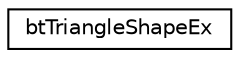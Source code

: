 digraph G
{
  edge [fontname="Helvetica",fontsize="10",labelfontname="Helvetica",labelfontsize="10"];
  node [fontname="Helvetica",fontsize="10",shape=record];
  rankdir=LR;
  Node1 [label="btTriangleShapeEx",height=0.2,width=0.4,color="black", fillcolor="white", style="filled",URL="$db/dac/classbtTriangleShapeEx.html",tooltip="Helper class for colliding Bullet Triangle Shapes."];
}
